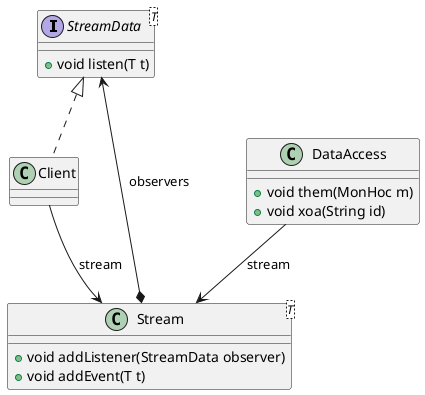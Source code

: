 @startuml
'https://plantuml.com/class-diagram

interface StreamData<T> {
    + void listen(T t)
}

class Stream<T> {
    + void addListener(StreamData observer)
    + void addEvent(T t)
}

class DataAccess {
    + void them(MonHoc m)
    + void xoa(String id)
}

class Client {

}

StreamData <|.. Client
Stream *--> StreamData:observers
Client --> Stream:stream
DataAccess --> Stream:stream

@enduml